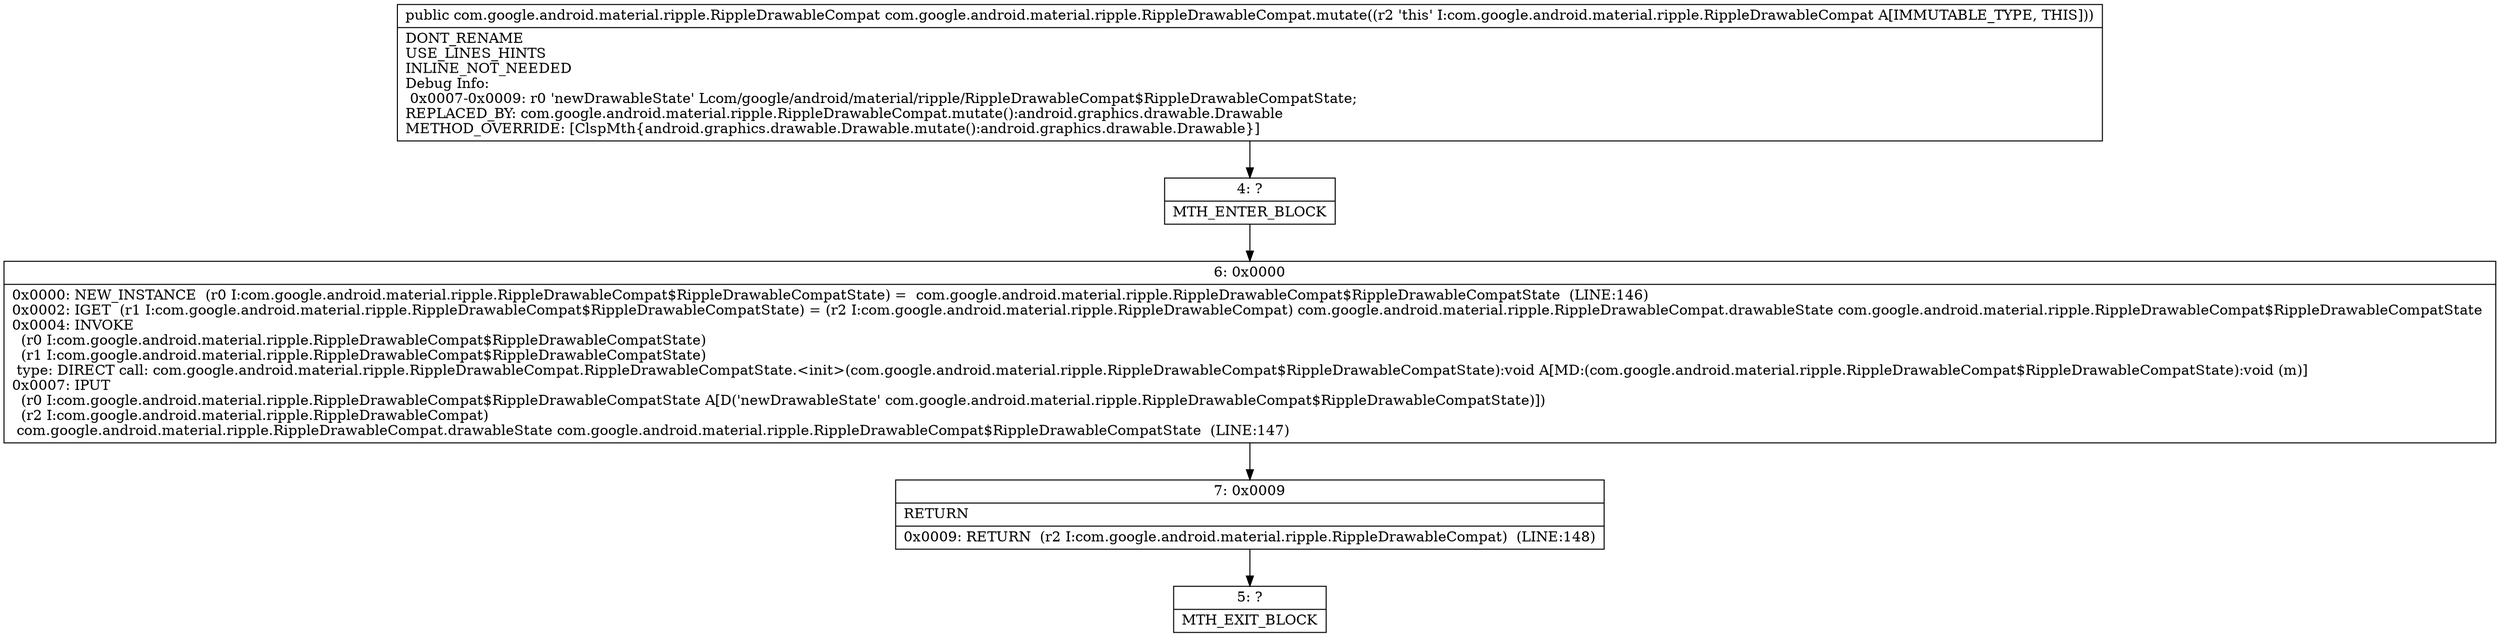 digraph "CFG forcom.google.android.material.ripple.RippleDrawableCompat.mutate()Lcom\/google\/android\/material\/ripple\/RippleDrawableCompat;" {
Node_4 [shape=record,label="{4\:\ ?|MTH_ENTER_BLOCK\l}"];
Node_6 [shape=record,label="{6\:\ 0x0000|0x0000: NEW_INSTANCE  (r0 I:com.google.android.material.ripple.RippleDrawableCompat$RippleDrawableCompatState) =  com.google.android.material.ripple.RippleDrawableCompat$RippleDrawableCompatState  (LINE:146)\l0x0002: IGET  (r1 I:com.google.android.material.ripple.RippleDrawableCompat$RippleDrawableCompatState) = (r2 I:com.google.android.material.ripple.RippleDrawableCompat) com.google.android.material.ripple.RippleDrawableCompat.drawableState com.google.android.material.ripple.RippleDrawableCompat$RippleDrawableCompatState \l0x0004: INVOKE  \l  (r0 I:com.google.android.material.ripple.RippleDrawableCompat$RippleDrawableCompatState)\l  (r1 I:com.google.android.material.ripple.RippleDrawableCompat$RippleDrawableCompatState)\l type: DIRECT call: com.google.android.material.ripple.RippleDrawableCompat.RippleDrawableCompatState.\<init\>(com.google.android.material.ripple.RippleDrawableCompat$RippleDrawableCompatState):void A[MD:(com.google.android.material.ripple.RippleDrawableCompat$RippleDrawableCompatState):void (m)]\l0x0007: IPUT  \l  (r0 I:com.google.android.material.ripple.RippleDrawableCompat$RippleDrawableCompatState A[D('newDrawableState' com.google.android.material.ripple.RippleDrawableCompat$RippleDrawableCompatState)])\l  (r2 I:com.google.android.material.ripple.RippleDrawableCompat)\l com.google.android.material.ripple.RippleDrawableCompat.drawableState com.google.android.material.ripple.RippleDrawableCompat$RippleDrawableCompatState  (LINE:147)\l}"];
Node_7 [shape=record,label="{7\:\ 0x0009|RETURN\l|0x0009: RETURN  (r2 I:com.google.android.material.ripple.RippleDrawableCompat)  (LINE:148)\l}"];
Node_5 [shape=record,label="{5\:\ ?|MTH_EXIT_BLOCK\l}"];
MethodNode[shape=record,label="{public com.google.android.material.ripple.RippleDrawableCompat com.google.android.material.ripple.RippleDrawableCompat.mutate((r2 'this' I:com.google.android.material.ripple.RippleDrawableCompat A[IMMUTABLE_TYPE, THIS]))  | DONT_RENAME\lUSE_LINES_HINTS\lINLINE_NOT_NEEDED\lDebug Info:\l  0x0007\-0x0009: r0 'newDrawableState' Lcom\/google\/android\/material\/ripple\/RippleDrawableCompat$RippleDrawableCompatState;\lREPLACED_BY: com.google.android.material.ripple.RippleDrawableCompat.mutate():android.graphics.drawable.Drawable\lMETHOD_OVERRIDE: [ClspMth\{android.graphics.drawable.Drawable.mutate():android.graphics.drawable.Drawable\}]\l}"];
MethodNode -> Node_4;Node_4 -> Node_6;
Node_6 -> Node_7;
Node_7 -> Node_5;
}

